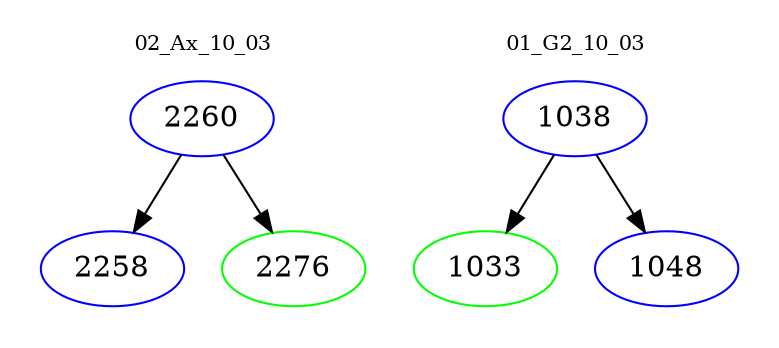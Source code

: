 digraph{
subgraph cluster_0 {
color = white
label = "02_Ax_10_03";
fontsize=10;
T0_2260 [label="2260", color="blue"]
T0_2260 -> T0_2258 [color="black"]
T0_2258 [label="2258", color="blue"]
T0_2260 -> T0_2276 [color="black"]
T0_2276 [label="2276", color="green"]
}
subgraph cluster_1 {
color = white
label = "01_G2_10_03";
fontsize=10;
T1_1038 [label="1038", color="blue"]
T1_1038 -> T1_1033 [color="black"]
T1_1033 [label="1033", color="green"]
T1_1038 -> T1_1048 [color="black"]
T1_1048 [label="1048", color="blue"]
}
}
